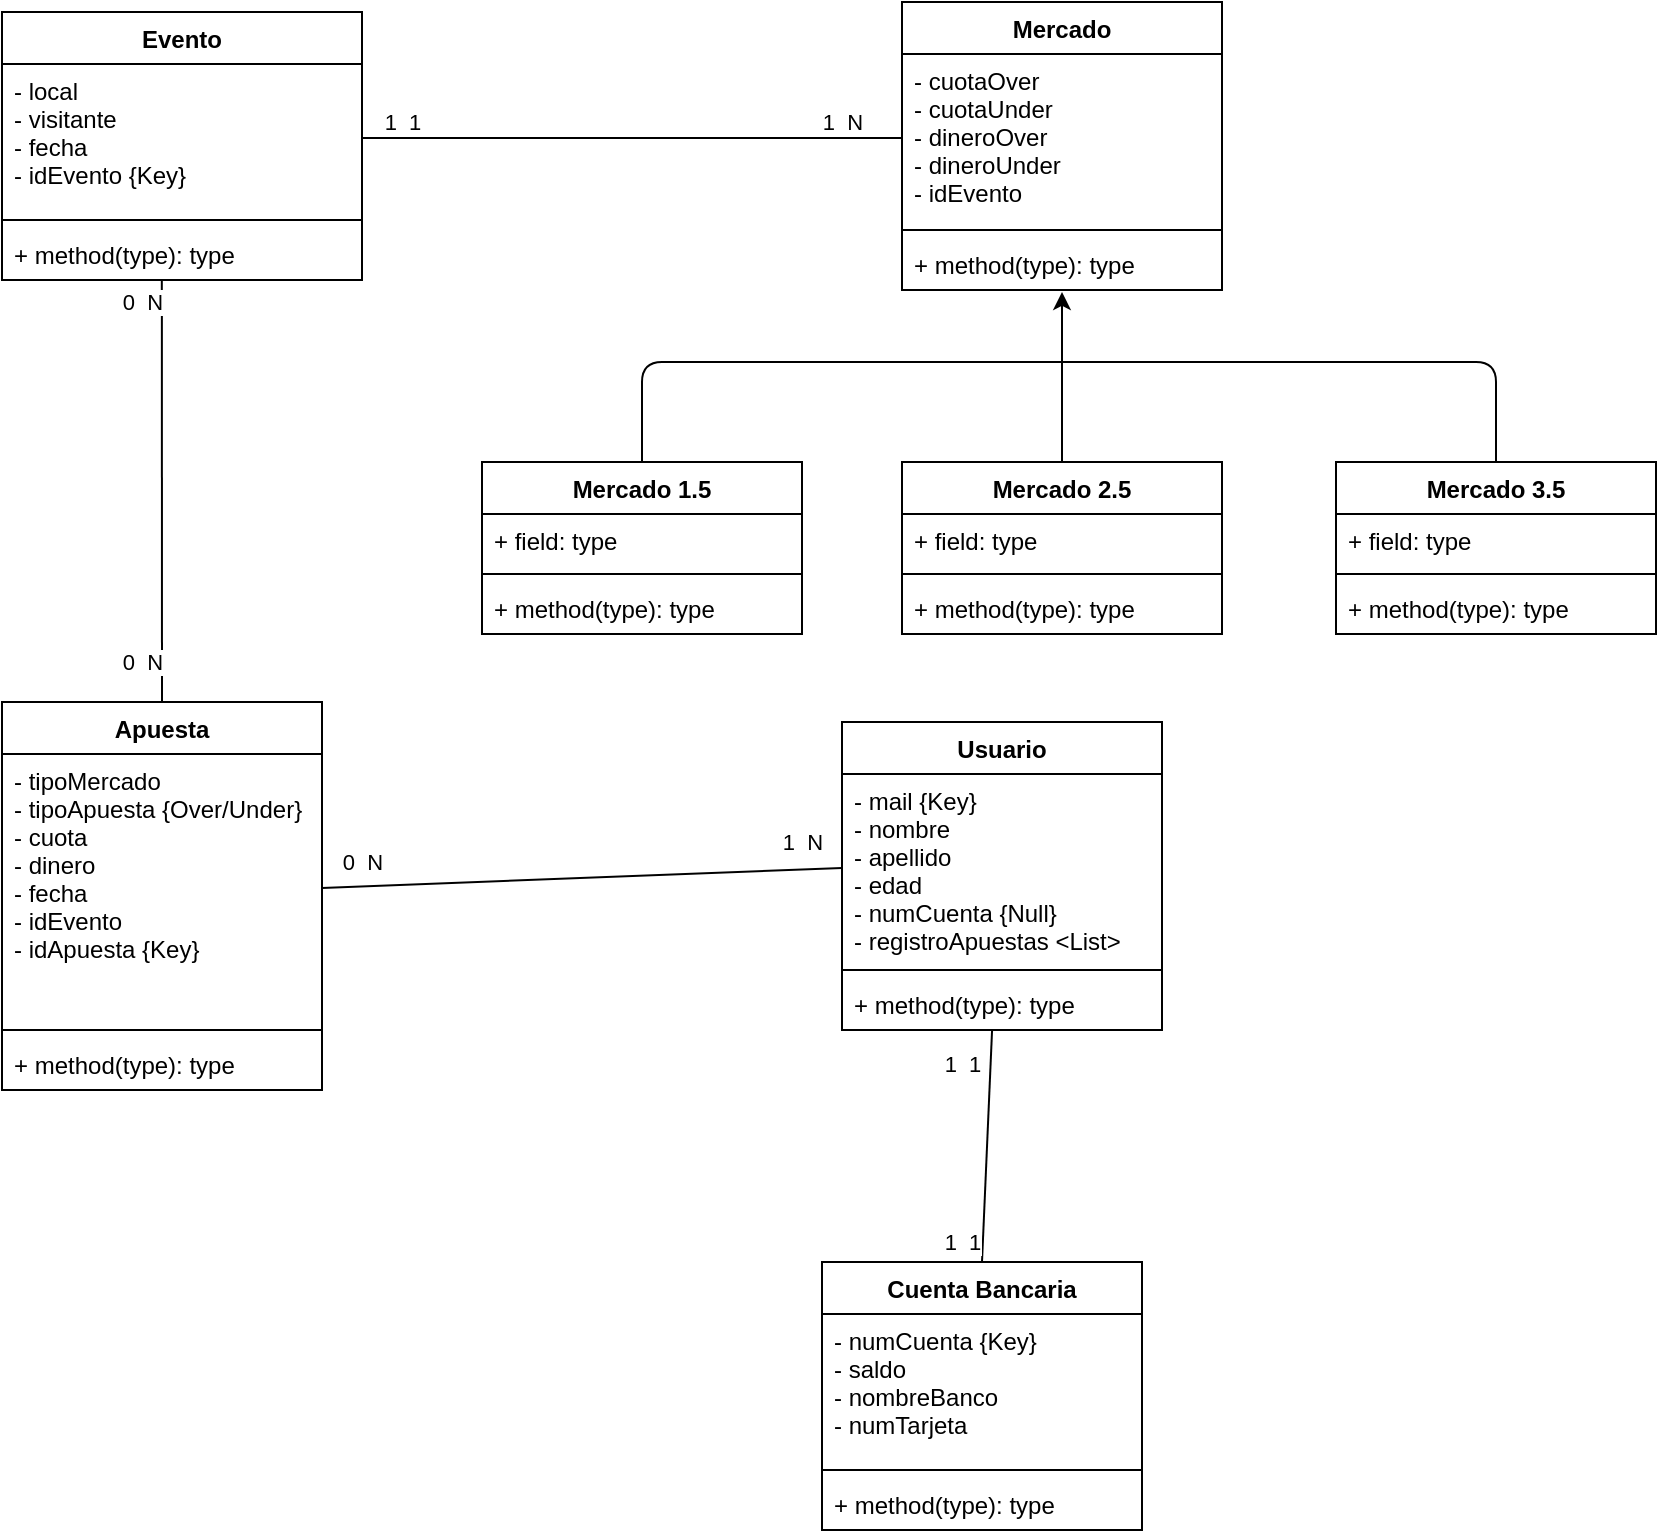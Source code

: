 <mxfile version="13.7.3" type="device"><diagram id="W9Ktlt4ESy308M4CLVwM" name="Page-1"><mxGraphModel dx="1422" dy="762" grid="1" gridSize="10" guides="1" tooltips="1" connect="1" arrows="1" fold="1" page="1" pageScale="1" pageWidth="827" pageHeight="1169" math="0" shadow="0"><root><mxCell id="0"/><mxCell id="1" parent="0"/><mxCell id="4SMYxyvLyprr4CDefb2l-33" value="" style="endArrow=none;html=1;entryX=0.5;entryY=0;entryDx=0;entryDy=0;exitX=0.469;exitY=1;exitDx=0;exitDy=0;exitPerimeter=0;endFill=0;" edge="1" parent="1" source="4SMYxyvLyprr4CDefb2l-24" target="4SMYxyvLyprr4CDefb2l-29"><mxGeometry width="50" height="50" relative="1" as="geometry"><mxPoint x="260" y="590" as="sourcePoint"/><mxPoint x="200" y="590" as="targetPoint"/></mxGeometry></mxCell><mxCell id="4SMYxyvLyprr4CDefb2l-60" value="1&amp;nbsp; 1" style="edgeLabel;html=1;align=center;verticalAlign=middle;resizable=0;points=[];" vertex="1" connectable="0" parent="4SMYxyvLyprr4CDefb2l-33"><mxGeometry x="-0.757" y="-2" relative="1" as="geometry"><mxPoint x="-12.43" y="3.1" as="offset"/></mxGeometry></mxCell><mxCell id="4SMYxyvLyprr4CDefb2l-61" value="1&amp;nbsp; 1" style="edgeLabel;html=1;align=center;verticalAlign=middle;resizable=0;points=[];" vertex="1" connectable="0" parent="4SMYxyvLyprr4CDefb2l-33"><mxGeometry x="0.741" relative="1" as="geometry"><mxPoint x="-10.66" y="5.1" as="offset"/></mxGeometry></mxCell><mxCell id="4SMYxyvLyprr4CDefb2l-34" value="" style="endArrow=none;html=1;entryX=0;entryY=0.5;entryDx=0;entryDy=0;exitX=1;exitY=0.5;exitDx=0;exitDy=0;endFill=0;" edge="1" parent="1" source="4SMYxyvLyprr4CDefb2l-26" target="4SMYxyvLyprr4CDefb2l-22"><mxGeometry width="50" height="50" relative="1" as="geometry"><mxPoint x="390" y="620" as="sourcePoint"/><mxPoint x="440" y="570" as="targetPoint"/></mxGeometry></mxCell><mxCell id="4SMYxyvLyprr4CDefb2l-58" value="0&amp;nbsp; N" style="edgeLabel;html=1;align=center;verticalAlign=middle;resizable=0;points=[];" vertex="1" connectable="0" parent="4SMYxyvLyprr4CDefb2l-34"><mxGeometry x="-0.215" relative="1" as="geometry"><mxPoint x="-81.92" y="-9.08" as="offset"/></mxGeometry></mxCell><mxCell id="4SMYxyvLyprr4CDefb2l-59" value="1&amp;nbsp; N" style="edgeLabel;html=1;align=center;verticalAlign=middle;resizable=0;points=[];" vertex="1" connectable="0" parent="4SMYxyvLyprr4CDefb2l-34"><mxGeometry x="0.746" y="-1" relative="1" as="geometry"><mxPoint x="13.13" y="-15.27" as="offset"/></mxGeometry></mxCell><mxCell id="4SMYxyvLyprr4CDefb2l-35" value="" style="endArrow=none;html=1;entryX=1;entryY=0.5;entryDx=0;entryDy=0;exitX=0;exitY=0.5;exitDx=0;exitDy=0;endFill=0;" edge="1" parent="1" source="4SMYxyvLyprr4CDefb2l-18" target="4SMYxyvLyprr4CDefb2l-14"><mxGeometry width="50" height="50" relative="1" as="geometry"><mxPoint x="390" y="420" as="sourcePoint"/><mxPoint x="440" y="370" as="targetPoint"/></mxGeometry></mxCell><mxCell id="4SMYxyvLyprr4CDefb2l-53" value="1&amp;nbsp; N" style="edgeLabel;html=1;align=center;verticalAlign=middle;resizable=0;points=[];" vertex="1" connectable="0" parent="4SMYxyvLyprr4CDefb2l-35"><mxGeometry x="-0.237" y="-4" relative="1" as="geometry"><mxPoint x="73" y="-4" as="offset"/></mxGeometry></mxCell><mxCell id="4SMYxyvLyprr4CDefb2l-55" value="1&amp;nbsp; 1" style="edgeLabel;html=1;align=center;verticalAlign=middle;resizable=0;points=[];" vertex="1" connectable="0" parent="4SMYxyvLyprr4CDefb2l-35"><mxGeometry x="0.089" y="-3" relative="1" as="geometry"><mxPoint x="-103" y="-5" as="offset"/></mxGeometry></mxCell><mxCell id="4SMYxyvLyprr4CDefb2l-40" value="Mercado 2.5" style="swimlane;fontStyle=1;align=center;verticalAlign=top;childLayout=stackLayout;horizontal=1;startSize=26;horizontalStack=0;resizeParent=1;resizeParentMax=0;resizeLast=0;collapsible=1;marginBottom=0;" vertex="1" parent="1"><mxGeometry x="610" y="310" width="160" height="86" as="geometry"/></mxCell><mxCell id="4SMYxyvLyprr4CDefb2l-41" value="+ field: type" style="text;strokeColor=none;fillColor=none;align=left;verticalAlign=top;spacingLeft=4;spacingRight=4;overflow=hidden;rotatable=0;points=[[0,0.5],[1,0.5]];portConstraint=eastwest;" vertex="1" parent="4SMYxyvLyprr4CDefb2l-40"><mxGeometry y="26" width="160" height="26" as="geometry"/></mxCell><mxCell id="4SMYxyvLyprr4CDefb2l-42" value="" style="line;strokeWidth=1;fillColor=none;align=left;verticalAlign=middle;spacingTop=-1;spacingLeft=3;spacingRight=3;rotatable=0;labelPosition=right;points=[];portConstraint=eastwest;" vertex="1" parent="4SMYxyvLyprr4CDefb2l-40"><mxGeometry y="52" width="160" height="8" as="geometry"/></mxCell><mxCell id="4SMYxyvLyprr4CDefb2l-43" value="+ method(type): type" style="text;strokeColor=none;fillColor=none;align=left;verticalAlign=top;spacingLeft=4;spacingRight=4;overflow=hidden;rotatable=0;points=[[0,0.5],[1,0.5]];portConstraint=eastwest;" vertex="1" parent="4SMYxyvLyprr4CDefb2l-40"><mxGeometry y="60" width="160" height="26" as="geometry"/></mxCell><mxCell id="4SMYxyvLyprr4CDefb2l-36" value="Mercado 1.5" style="swimlane;fontStyle=1;align=center;verticalAlign=top;childLayout=stackLayout;horizontal=1;startSize=26;horizontalStack=0;resizeParent=1;resizeParentMax=0;resizeLast=0;collapsible=1;marginBottom=0;" vertex="1" parent="1"><mxGeometry x="400" y="310" width="160" height="86" as="geometry"/></mxCell><mxCell id="4SMYxyvLyprr4CDefb2l-37" value="+ field: type" style="text;strokeColor=none;fillColor=none;align=left;verticalAlign=top;spacingLeft=4;spacingRight=4;overflow=hidden;rotatable=0;points=[[0,0.5],[1,0.5]];portConstraint=eastwest;" vertex="1" parent="4SMYxyvLyprr4CDefb2l-36"><mxGeometry y="26" width="160" height="26" as="geometry"/></mxCell><mxCell id="4SMYxyvLyprr4CDefb2l-38" value="" style="line;strokeWidth=1;fillColor=none;align=left;verticalAlign=middle;spacingTop=-1;spacingLeft=3;spacingRight=3;rotatable=0;labelPosition=right;points=[];portConstraint=eastwest;" vertex="1" parent="4SMYxyvLyprr4CDefb2l-36"><mxGeometry y="52" width="160" height="8" as="geometry"/></mxCell><mxCell id="4SMYxyvLyprr4CDefb2l-39" value="+ method(type): type" style="text;strokeColor=none;fillColor=none;align=left;verticalAlign=top;spacingLeft=4;spacingRight=4;overflow=hidden;rotatable=0;points=[[0,0.5],[1,0.5]];portConstraint=eastwest;" vertex="1" parent="4SMYxyvLyprr4CDefb2l-36"><mxGeometry y="60" width="160" height="26" as="geometry"/></mxCell><mxCell id="4SMYxyvLyprr4CDefb2l-44" value="Mercado 3.5" style="swimlane;fontStyle=1;align=center;verticalAlign=top;childLayout=stackLayout;horizontal=1;startSize=26;horizontalStack=0;resizeParent=1;resizeParentMax=0;resizeLast=0;collapsible=1;marginBottom=0;" vertex="1" parent="1"><mxGeometry x="827" y="310" width="160" height="86" as="geometry"/></mxCell><mxCell id="4SMYxyvLyprr4CDefb2l-45" value="+ field: type" style="text;strokeColor=none;fillColor=none;align=left;verticalAlign=top;spacingLeft=4;spacingRight=4;overflow=hidden;rotatable=0;points=[[0,0.5],[1,0.5]];portConstraint=eastwest;" vertex="1" parent="4SMYxyvLyprr4CDefb2l-44"><mxGeometry y="26" width="160" height="26" as="geometry"/></mxCell><mxCell id="4SMYxyvLyprr4CDefb2l-46" value="" style="line;strokeWidth=1;fillColor=none;align=left;verticalAlign=middle;spacingTop=-1;spacingLeft=3;spacingRight=3;rotatable=0;labelPosition=right;points=[];portConstraint=eastwest;" vertex="1" parent="4SMYxyvLyprr4CDefb2l-44"><mxGeometry y="52" width="160" height="8" as="geometry"/></mxCell><mxCell id="4SMYxyvLyprr4CDefb2l-47" value="+ method(type): type" style="text;strokeColor=none;fillColor=none;align=left;verticalAlign=top;spacingLeft=4;spacingRight=4;overflow=hidden;rotatable=0;points=[[0,0.5],[1,0.5]];portConstraint=eastwest;" vertex="1" parent="4SMYxyvLyprr4CDefb2l-44"><mxGeometry y="60" width="160" height="26" as="geometry"/></mxCell><mxCell id="4SMYxyvLyprr4CDefb2l-48" value="" style="endArrow=none;html=1;exitX=0.5;exitY=0;exitDx=0;exitDy=0;endFill=0;" edge="1" parent="1" source="4SMYxyvLyprr4CDefb2l-36"><mxGeometry width="50" height="50" relative="1" as="geometry"><mxPoint x="600" y="158" as="sourcePoint"/><mxPoint x="671" y="260" as="targetPoint"/><Array as="points"><mxPoint x="480" y="260"/></Array></mxGeometry></mxCell><mxCell id="4SMYxyvLyprr4CDefb2l-49" value="" style="endArrow=none;html=1;exitX=0.5;exitY=0;exitDx=0;exitDy=0;endFill=0;" edge="1" parent="1" source="4SMYxyvLyprr4CDefb2l-44"><mxGeometry width="50" height="50" relative="1" as="geometry"><mxPoint x="490" y="320" as="sourcePoint"/><mxPoint x="670" y="260" as="targetPoint"/><Array as="points"><mxPoint x="907" y="260"/></Array></mxGeometry></mxCell><mxCell id="4SMYxyvLyprr4CDefb2l-50" value="" style="endArrow=classic;html=1;exitX=0.5;exitY=0;exitDx=0;exitDy=0;entryX=0.5;entryY=1.038;entryDx=0;entryDy=0;entryPerimeter=0;" edge="1" parent="1" source="4SMYxyvLyprr4CDefb2l-40" target="4SMYxyvLyprr4CDefb2l-20"><mxGeometry width="50" height="50" relative="1" as="geometry"><mxPoint x="600" y="158" as="sourcePoint"/><mxPoint x="690" y="260" as="targetPoint"/></mxGeometry></mxCell><mxCell id="4SMYxyvLyprr4CDefb2l-17" value="Mercado" style="swimlane;fontStyle=1;align=center;verticalAlign=top;childLayout=stackLayout;horizontal=1;startSize=26;horizontalStack=0;resizeParent=1;resizeParentMax=0;resizeLast=0;collapsible=1;marginBottom=0;" vertex="1" parent="1"><mxGeometry x="610" y="80" width="160" height="144" as="geometry"/></mxCell><mxCell id="4SMYxyvLyprr4CDefb2l-18" value="- cuotaOver&#10;- cuotaUnder&#10;- dineroOver&#10;- dineroUnder&#10;- idEvento" style="text;strokeColor=none;fillColor=none;align=left;verticalAlign=top;spacingLeft=4;spacingRight=4;overflow=hidden;rotatable=0;points=[[0,0.5],[1,0.5]];portConstraint=eastwest;" vertex="1" parent="4SMYxyvLyprr4CDefb2l-17"><mxGeometry y="26" width="160" height="84" as="geometry"/></mxCell><mxCell id="4SMYxyvLyprr4CDefb2l-19" value="" style="line;strokeWidth=1;fillColor=none;align=left;verticalAlign=middle;spacingTop=-1;spacingLeft=3;spacingRight=3;rotatable=0;labelPosition=right;points=[];portConstraint=eastwest;" vertex="1" parent="4SMYxyvLyprr4CDefb2l-17"><mxGeometry y="110" width="160" height="8" as="geometry"/></mxCell><mxCell id="4SMYxyvLyprr4CDefb2l-20" value="+ method(type): type" style="text;strokeColor=none;fillColor=none;align=left;verticalAlign=top;spacingLeft=4;spacingRight=4;overflow=hidden;rotatable=0;points=[[0,0.5],[1,0.5]];portConstraint=eastwest;" vertex="1" parent="4SMYxyvLyprr4CDefb2l-17"><mxGeometry y="118" width="160" height="26" as="geometry"/></mxCell><mxCell id="4SMYxyvLyprr4CDefb2l-13" value="Evento" style="swimlane;fontStyle=1;align=center;verticalAlign=top;childLayout=stackLayout;horizontal=1;startSize=26;horizontalStack=0;resizeParent=1;resizeParentMax=0;resizeLast=0;collapsible=1;marginBottom=0;" vertex="1" parent="1"><mxGeometry x="160" y="85" width="180" height="134" as="geometry"/></mxCell><mxCell id="4SMYxyvLyprr4CDefb2l-14" value="- local&#10;- visitante&#10;- fecha&#10;- idEvento {Key}" style="text;strokeColor=none;fillColor=none;align=left;verticalAlign=top;spacingLeft=4;spacingRight=4;overflow=hidden;rotatable=0;points=[[0,0.5],[1,0.5]];portConstraint=eastwest;" vertex="1" parent="4SMYxyvLyprr4CDefb2l-13"><mxGeometry y="26" width="180" height="74" as="geometry"/></mxCell><mxCell id="4SMYxyvLyprr4CDefb2l-15" value="" style="line;strokeWidth=1;fillColor=none;align=left;verticalAlign=middle;spacingTop=-1;spacingLeft=3;spacingRight=3;rotatable=0;labelPosition=right;points=[];portConstraint=eastwest;" vertex="1" parent="4SMYxyvLyprr4CDefb2l-13"><mxGeometry y="100" width="180" height="8" as="geometry"/></mxCell><mxCell id="4SMYxyvLyprr4CDefb2l-16" value="+ method(type): type" style="text;strokeColor=none;fillColor=none;align=left;verticalAlign=top;spacingLeft=4;spacingRight=4;overflow=hidden;rotatable=0;points=[[0,0.5],[1,0.5]];portConstraint=eastwest;" vertex="1" parent="4SMYxyvLyprr4CDefb2l-13"><mxGeometry y="108" width="180" height="26" as="geometry"/></mxCell><mxCell id="4SMYxyvLyprr4CDefb2l-21" value="Usuario" style="swimlane;fontStyle=1;align=center;verticalAlign=top;childLayout=stackLayout;horizontal=1;startSize=26;horizontalStack=0;resizeParent=1;resizeParentMax=0;resizeLast=0;collapsible=1;marginBottom=0;" vertex="1" parent="1"><mxGeometry x="580" y="440" width="160" height="154" as="geometry"/></mxCell><mxCell id="4SMYxyvLyprr4CDefb2l-22" value="- mail {Key}&#10;- nombre&#10;- apellido&#10;- edad&#10;- numCuenta {Null}&#10;- registroApuestas &lt;List&gt;" style="text;strokeColor=none;fillColor=none;align=left;verticalAlign=top;spacingLeft=4;spacingRight=4;overflow=hidden;rotatable=0;points=[[0,0.5],[1,0.5]];portConstraint=eastwest;" vertex="1" parent="4SMYxyvLyprr4CDefb2l-21"><mxGeometry y="26" width="160" height="94" as="geometry"/></mxCell><mxCell id="4SMYxyvLyprr4CDefb2l-23" value="" style="line;strokeWidth=1;fillColor=none;align=left;verticalAlign=middle;spacingTop=-1;spacingLeft=3;spacingRight=3;rotatable=0;labelPosition=right;points=[];portConstraint=eastwest;" vertex="1" parent="4SMYxyvLyprr4CDefb2l-21"><mxGeometry y="120" width="160" height="8" as="geometry"/></mxCell><mxCell id="4SMYxyvLyprr4CDefb2l-24" value="+ method(type): type" style="text;strokeColor=none;fillColor=none;align=left;verticalAlign=top;spacingLeft=4;spacingRight=4;overflow=hidden;rotatable=0;points=[[0,0.5],[1,0.5]];portConstraint=eastwest;" vertex="1" parent="4SMYxyvLyprr4CDefb2l-21"><mxGeometry y="128" width="160" height="26" as="geometry"/></mxCell><mxCell id="4SMYxyvLyprr4CDefb2l-52" value="" style="endArrow=none;html=1;exitX=0.5;exitY=0;exitDx=0;exitDy=0;endFill=0;entryX=0.444;entryY=1;entryDx=0;entryDy=0;entryPerimeter=0;" edge="1" parent="1" source="4SMYxyvLyprr4CDefb2l-25" target="4SMYxyvLyprr4CDefb2l-16"><mxGeometry width="50" height="50" relative="1" as="geometry"><mxPoint x="390" y="420" as="sourcePoint"/><mxPoint x="210" y="240" as="targetPoint"/></mxGeometry></mxCell><mxCell id="4SMYxyvLyprr4CDefb2l-56" value="0&amp;nbsp; N" style="edgeLabel;html=1;align=center;verticalAlign=middle;resizable=0;points=[];" vertex="1" connectable="0" parent="4SMYxyvLyprr4CDefb2l-52"><mxGeometry x="0.82" y="2" relative="1" as="geometry"><mxPoint x="-7.93" y="-8" as="offset"/></mxGeometry></mxCell><mxCell id="4SMYxyvLyprr4CDefb2l-57" value="0&amp;nbsp; N" style="edgeLabel;html=1;align=center;verticalAlign=middle;resizable=0;points=[];" vertex="1" connectable="0" parent="4SMYxyvLyprr4CDefb2l-52"><mxGeometry x="-0.782" relative="1" as="geometry"><mxPoint x="-9.99" y="3" as="offset"/></mxGeometry></mxCell><mxCell id="4SMYxyvLyprr4CDefb2l-29" value="Cuenta Bancaria" style="swimlane;fontStyle=1;align=center;verticalAlign=top;childLayout=stackLayout;horizontal=1;startSize=26;horizontalStack=0;resizeParent=1;resizeParentMax=0;resizeLast=0;collapsible=1;marginBottom=0;" vertex="1" parent="1"><mxGeometry x="570" y="710" width="160" height="134" as="geometry"/></mxCell><mxCell id="4SMYxyvLyprr4CDefb2l-30" value="- numCuenta {Key}&#10;- saldo&#10;- nombreBanco&#10;- numTarjeta" style="text;strokeColor=none;fillColor=none;align=left;verticalAlign=top;spacingLeft=4;spacingRight=4;overflow=hidden;rotatable=0;points=[[0,0.5],[1,0.5]];portConstraint=eastwest;" vertex="1" parent="4SMYxyvLyprr4CDefb2l-29"><mxGeometry y="26" width="160" height="74" as="geometry"/></mxCell><mxCell id="4SMYxyvLyprr4CDefb2l-31" value="" style="line;strokeWidth=1;fillColor=none;align=left;verticalAlign=middle;spacingTop=-1;spacingLeft=3;spacingRight=3;rotatable=0;labelPosition=right;points=[];portConstraint=eastwest;" vertex="1" parent="4SMYxyvLyprr4CDefb2l-29"><mxGeometry y="100" width="160" height="8" as="geometry"/></mxCell><mxCell id="4SMYxyvLyprr4CDefb2l-32" value="+ method(type): type" style="text;strokeColor=none;fillColor=none;align=left;verticalAlign=top;spacingLeft=4;spacingRight=4;overflow=hidden;rotatable=0;points=[[0,0.5],[1,0.5]];portConstraint=eastwest;" vertex="1" parent="4SMYxyvLyprr4CDefb2l-29"><mxGeometry y="108" width="160" height="26" as="geometry"/></mxCell><mxCell id="4SMYxyvLyprr4CDefb2l-25" value="Apuesta" style="swimlane;fontStyle=1;align=center;verticalAlign=top;childLayout=stackLayout;horizontal=1;startSize=26;horizontalStack=0;resizeParent=1;resizeParentMax=0;resizeLast=0;collapsible=1;marginBottom=0;" vertex="1" parent="1"><mxGeometry x="160" y="430" width="160" height="194" as="geometry"/></mxCell><mxCell id="4SMYxyvLyprr4CDefb2l-26" value="- tipoMercado&#10;- tipoApuesta {Over/Under}&#10;- cuota&#10;- dinero&#10;- fecha &#10;- idEvento&#10;- idApuesta {Key}" style="text;strokeColor=none;fillColor=none;align=left;verticalAlign=top;spacingLeft=4;spacingRight=4;overflow=hidden;rotatable=0;points=[[0,0.5],[1,0.5]];portConstraint=eastwest;" vertex="1" parent="4SMYxyvLyprr4CDefb2l-25"><mxGeometry y="26" width="160" height="134" as="geometry"/></mxCell><mxCell id="4SMYxyvLyprr4CDefb2l-27" value="" style="line;strokeWidth=1;fillColor=none;align=left;verticalAlign=middle;spacingTop=-1;spacingLeft=3;spacingRight=3;rotatable=0;labelPosition=right;points=[];portConstraint=eastwest;" vertex="1" parent="4SMYxyvLyprr4CDefb2l-25"><mxGeometry y="160" width="160" height="8" as="geometry"/></mxCell><mxCell id="4SMYxyvLyprr4CDefb2l-28" value="+ method(type): type" style="text;strokeColor=none;fillColor=none;align=left;verticalAlign=top;spacingLeft=4;spacingRight=4;overflow=hidden;rotatable=0;points=[[0,0.5],[1,0.5]];portConstraint=eastwest;" vertex="1" parent="4SMYxyvLyprr4CDefb2l-25"><mxGeometry y="168" width="160" height="26" as="geometry"/></mxCell></root></mxGraphModel></diagram></mxfile>